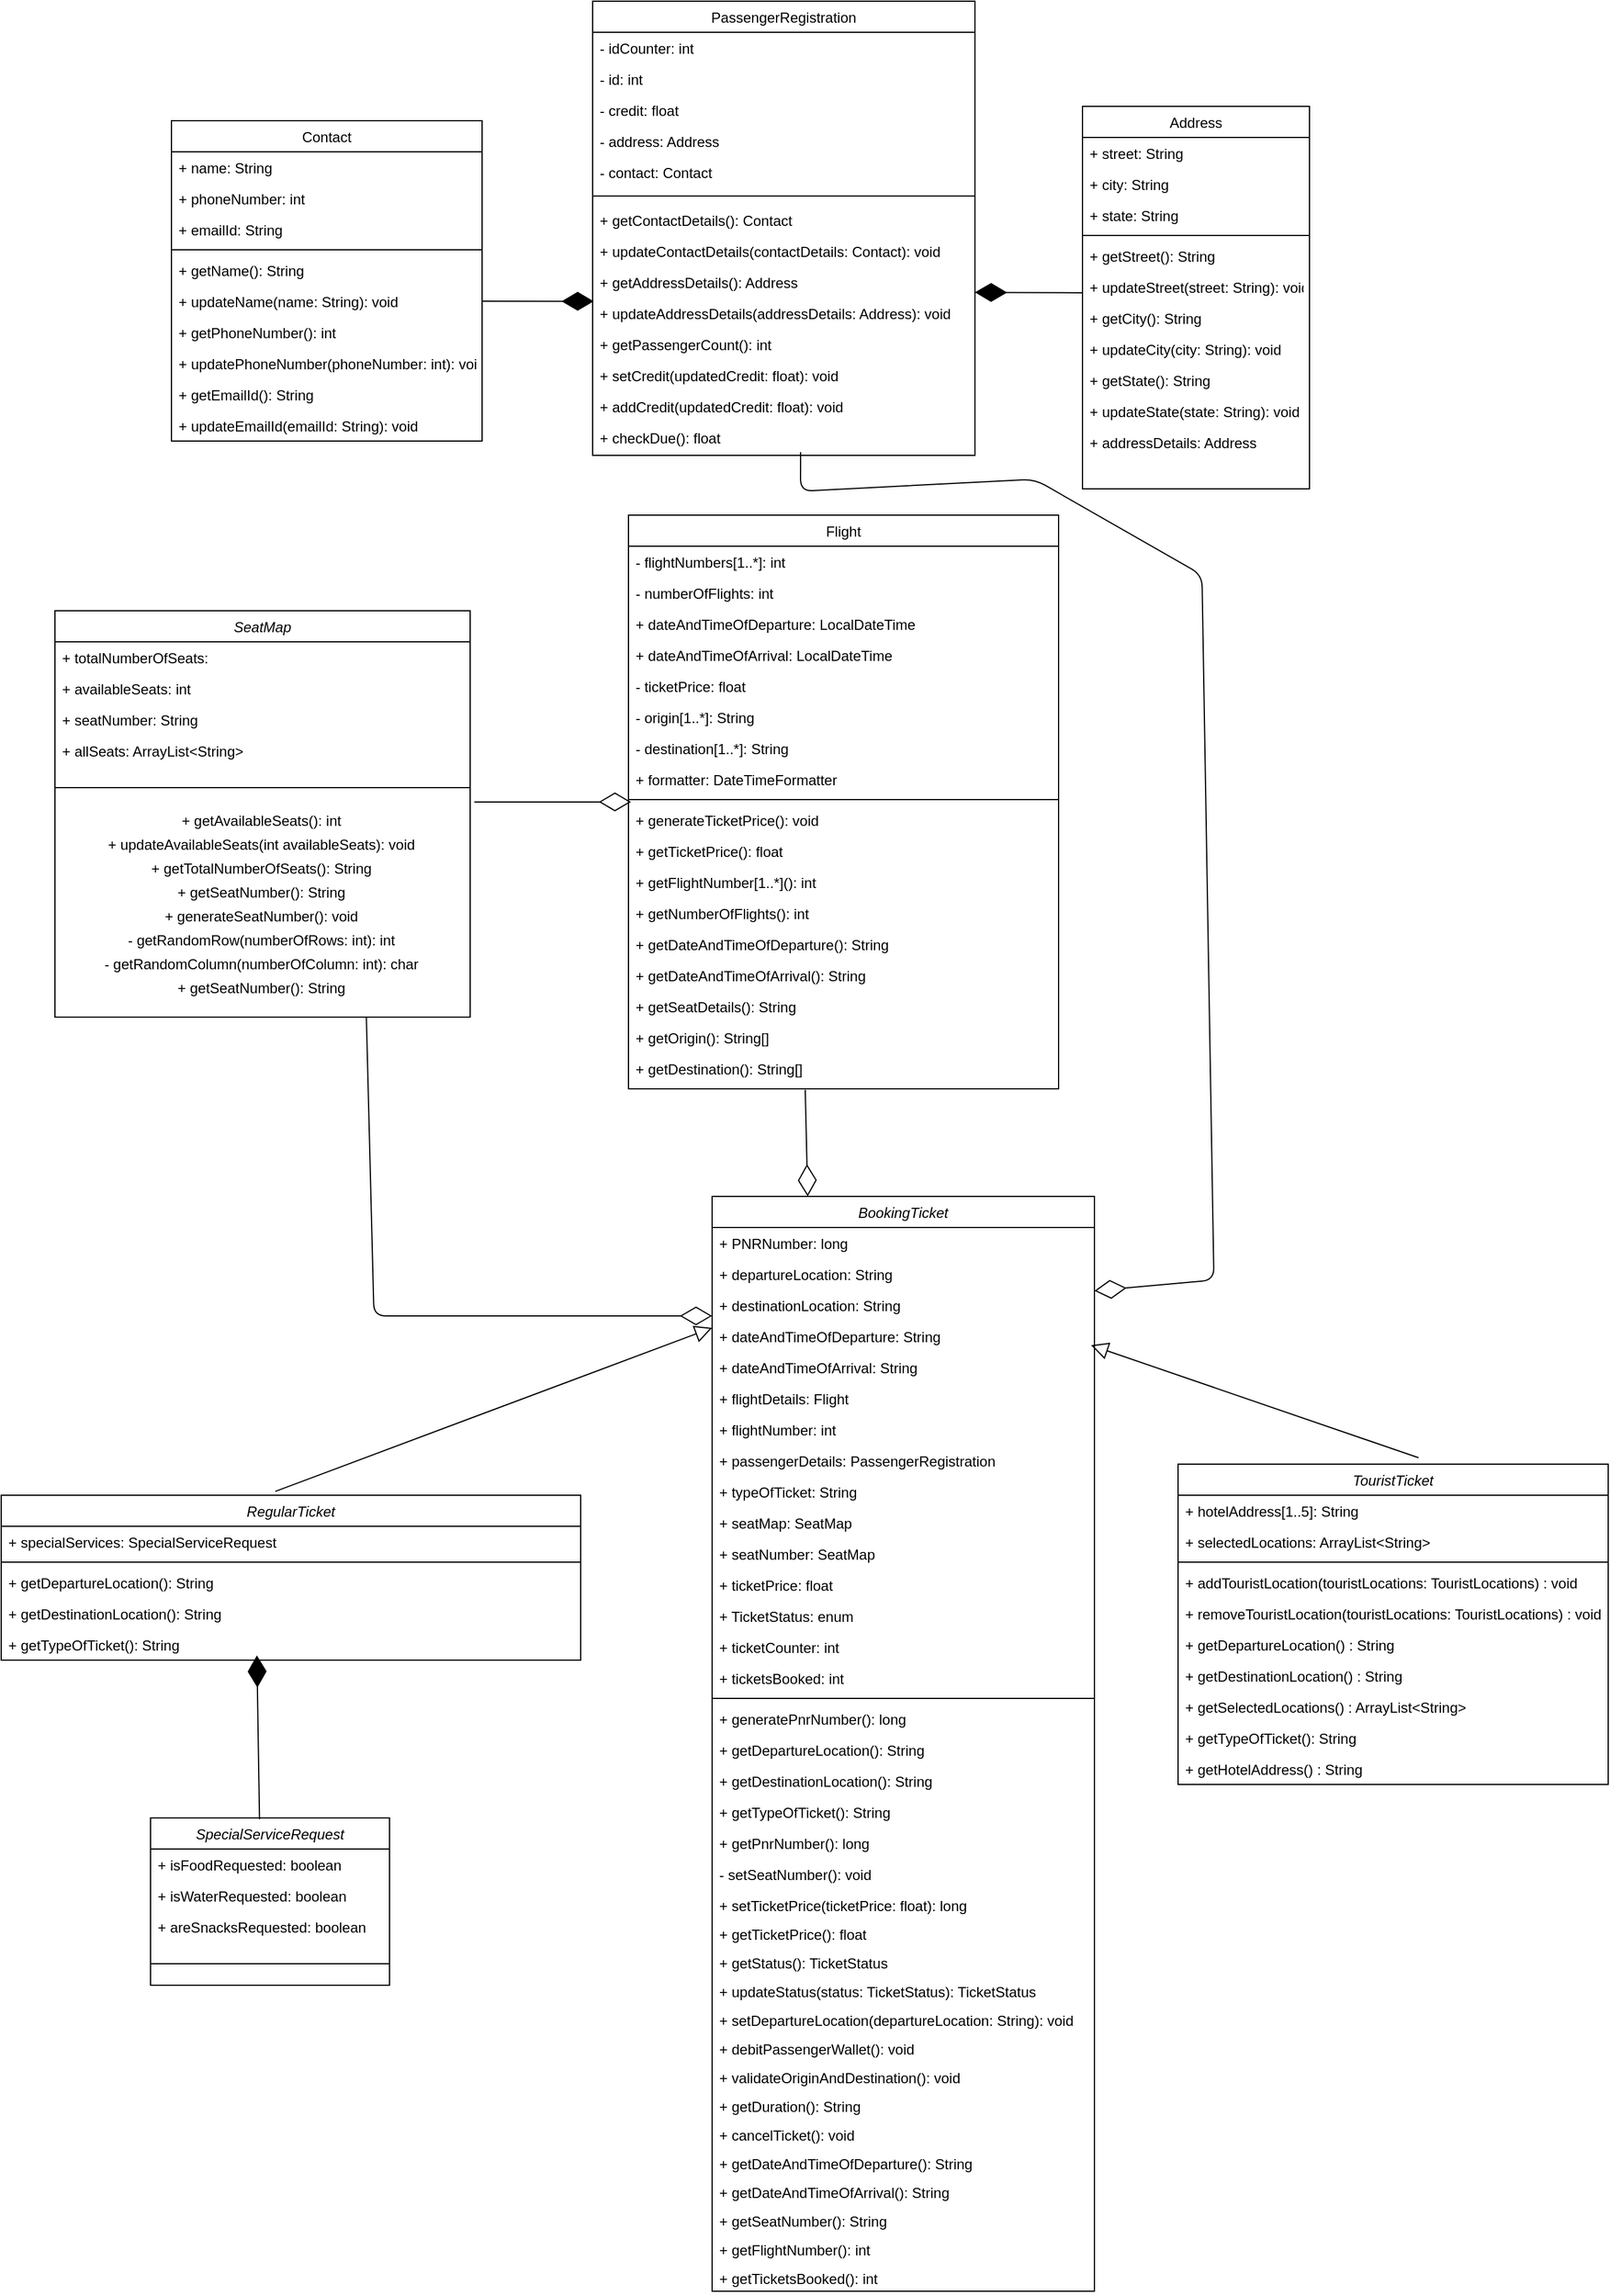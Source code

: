 <mxfile version="13.9.9" type="github">
  <diagram id="C5RBs43oDa-KdzZeNtuy" name="Page-1">
    <mxGraphModel dx="2331" dy="1795" grid="1" gridSize="10" guides="1" tooltips="1" connect="1" arrows="1" fold="1" page="1" pageScale="1" pageWidth="827" pageHeight="1169" math="0" shadow="0">
      <root>
        <mxCell id="WIyWlLk6GJQsqaUBKTNV-0" />
        <mxCell id="WIyWlLk6GJQsqaUBKTNV-1" parent="WIyWlLk6GJQsqaUBKTNV-0" />
        <mxCell id="zkfFHV4jXpPFQw0GAbJ--17" value="Address" style="swimlane;fontStyle=0;align=center;verticalAlign=top;childLayout=stackLayout;horizontal=1;startSize=26;horizontalStack=0;resizeParent=1;resizeLast=0;collapsible=1;marginBottom=0;rounded=0;shadow=0;strokeWidth=1;" parent="WIyWlLk6GJQsqaUBKTNV-1" vertex="1">
          <mxGeometry x="590" y="-702" width="190" height="320" as="geometry">
            <mxRectangle x="530" y="90" width="160" height="26" as="alternateBounds" />
          </mxGeometry>
        </mxCell>
        <mxCell id="zkfFHV4jXpPFQw0GAbJ--18" value="+ street: String" style="text;align=left;verticalAlign=top;spacingLeft=4;spacingRight=4;overflow=hidden;rotatable=0;points=[[0,0.5],[1,0.5]];portConstraint=eastwest;" parent="zkfFHV4jXpPFQw0GAbJ--17" vertex="1">
          <mxGeometry y="26" width="190" height="26" as="geometry" />
        </mxCell>
        <mxCell id="zkfFHV4jXpPFQw0GAbJ--19" value="+ city: String" style="text;align=left;verticalAlign=top;spacingLeft=4;spacingRight=4;overflow=hidden;rotatable=0;points=[[0,0.5],[1,0.5]];portConstraint=eastwest;rounded=0;shadow=0;html=0;" parent="zkfFHV4jXpPFQw0GAbJ--17" vertex="1">
          <mxGeometry y="52" width="190" height="26" as="geometry" />
        </mxCell>
        <mxCell id="zkfFHV4jXpPFQw0GAbJ--20" value="+ state: String" style="text;align=left;verticalAlign=top;spacingLeft=4;spacingRight=4;overflow=hidden;rotatable=0;points=[[0,0.5],[1,0.5]];portConstraint=eastwest;rounded=0;shadow=0;html=0;" parent="zkfFHV4jXpPFQw0GAbJ--17" vertex="1">
          <mxGeometry y="78" width="190" height="26" as="geometry" />
        </mxCell>
        <mxCell id="zkfFHV4jXpPFQw0GAbJ--23" value="" style="line;html=1;strokeWidth=1;align=left;verticalAlign=middle;spacingTop=-1;spacingLeft=3;spacingRight=3;rotatable=0;labelPosition=right;points=[];portConstraint=eastwest;" parent="zkfFHV4jXpPFQw0GAbJ--17" vertex="1">
          <mxGeometry y="104" width="190" height="8" as="geometry" />
        </mxCell>
        <mxCell id="zkfFHV4jXpPFQw0GAbJ--24" value="+ getStreet(): String" style="text;align=left;verticalAlign=top;spacingLeft=4;spacingRight=4;overflow=hidden;rotatable=0;points=[[0,0.5],[1,0.5]];portConstraint=eastwest;" parent="zkfFHV4jXpPFQw0GAbJ--17" vertex="1">
          <mxGeometry y="112" width="190" height="26" as="geometry" />
        </mxCell>
        <mxCell id="zkfFHV4jXpPFQw0GAbJ--25" value="+ updateStreet(street: String): void" style="text;align=left;verticalAlign=top;spacingLeft=4;spacingRight=4;overflow=hidden;rotatable=0;points=[[0,0.5],[1,0.5]];portConstraint=eastwest;" parent="zkfFHV4jXpPFQw0GAbJ--17" vertex="1">
          <mxGeometry y="138" width="190" height="26" as="geometry" />
        </mxCell>
        <mxCell id="dWBXRIWkvGhGHSp67jjo-13" value="+ getCity(): String" style="text;align=left;verticalAlign=top;spacingLeft=4;spacingRight=4;overflow=hidden;rotatable=0;points=[[0,0.5],[1,0.5]];portConstraint=eastwest;" vertex="1" parent="zkfFHV4jXpPFQw0GAbJ--17">
          <mxGeometry y="164" width="190" height="26" as="geometry" />
        </mxCell>
        <mxCell id="dWBXRIWkvGhGHSp67jjo-14" value="+ updateCity(city: String): void" style="text;align=left;verticalAlign=top;spacingLeft=4;spacingRight=4;overflow=hidden;rotatable=0;points=[[0,0.5],[1,0.5]];portConstraint=eastwest;" vertex="1" parent="zkfFHV4jXpPFQw0GAbJ--17">
          <mxGeometry y="190" width="190" height="26" as="geometry" />
        </mxCell>
        <mxCell id="dWBXRIWkvGhGHSp67jjo-15" value="+ getState(): String" style="text;align=left;verticalAlign=top;spacingLeft=4;spacingRight=4;overflow=hidden;rotatable=0;points=[[0,0.5],[1,0.5]];portConstraint=eastwest;" vertex="1" parent="zkfFHV4jXpPFQw0GAbJ--17">
          <mxGeometry y="216" width="190" height="26" as="geometry" />
        </mxCell>
        <mxCell id="dWBXRIWkvGhGHSp67jjo-16" value="+ updateState(state: String): void" style="text;align=left;verticalAlign=top;spacingLeft=4;spacingRight=4;overflow=hidden;rotatable=0;points=[[0,0.5],[1,0.5]];portConstraint=eastwest;" vertex="1" parent="zkfFHV4jXpPFQw0GAbJ--17">
          <mxGeometry y="242" width="190" height="26" as="geometry" />
        </mxCell>
        <mxCell id="dWBXRIWkvGhGHSp67jjo-199" value="+ addressDetails: Address" style="text;align=left;verticalAlign=top;spacingLeft=4;spacingRight=4;overflow=hidden;rotatable=0;points=[[0,0.5],[1,0.5]];portConstraint=eastwest;rounded=0;shadow=0;html=0;" vertex="1" parent="zkfFHV4jXpPFQw0GAbJ--17">
          <mxGeometry y="268" width="190" height="26" as="geometry" />
        </mxCell>
        <mxCell id="dWBXRIWkvGhGHSp67jjo-0" value="Contact" style="swimlane;fontStyle=0;align=center;verticalAlign=top;childLayout=stackLayout;horizontal=1;startSize=26;horizontalStack=0;resizeParent=1;resizeLast=0;collapsible=1;marginBottom=0;rounded=0;shadow=0;strokeWidth=1;" vertex="1" parent="WIyWlLk6GJQsqaUBKTNV-1">
          <mxGeometry x="-172.5" y="-690" width="260" height="268" as="geometry">
            <mxRectangle x="550" y="140" width="160" height="26" as="alternateBounds" />
          </mxGeometry>
        </mxCell>
        <mxCell id="dWBXRIWkvGhGHSp67jjo-1" value="+ name: String" style="text;align=left;verticalAlign=top;spacingLeft=4;spacingRight=4;overflow=hidden;rotatable=0;points=[[0,0.5],[1,0.5]];portConstraint=eastwest;" vertex="1" parent="dWBXRIWkvGhGHSp67jjo-0">
          <mxGeometry y="26" width="260" height="26" as="geometry" />
        </mxCell>
        <mxCell id="dWBXRIWkvGhGHSp67jjo-2" value="+ phoneNumber: int" style="text;align=left;verticalAlign=top;spacingLeft=4;spacingRight=4;overflow=hidden;rotatable=0;points=[[0,0.5],[1,0.5]];portConstraint=eastwest;rounded=0;shadow=0;html=0;" vertex="1" parent="dWBXRIWkvGhGHSp67jjo-0">
          <mxGeometry y="52" width="260" height="26" as="geometry" />
        </mxCell>
        <mxCell id="dWBXRIWkvGhGHSp67jjo-3" value="+ emailId: String" style="text;align=left;verticalAlign=top;spacingLeft=4;spacingRight=4;overflow=hidden;rotatable=0;points=[[0,0.5],[1,0.5]];portConstraint=eastwest;rounded=0;shadow=0;html=0;" vertex="1" parent="dWBXRIWkvGhGHSp67jjo-0">
          <mxGeometry y="78" width="260" height="26" as="geometry" />
        </mxCell>
        <mxCell id="dWBXRIWkvGhGHSp67jjo-6" value="" style="line;html=1;strokeWidth=1;align=left;verticalAlign=middle;spacingTop=-1;spacingLeft=3;spacingRight=3;rotatable=0;labelPosition=right;points=[];portConstraint=eastwest;" vertex="1" parent="dWBXRIWkvGhGHSp67jjo-0">
          <mxGeometry y="104" width="260" height="8" as="geometry" />
        </mxCell>
        <mxCell id="dWBXRIWkvGhGHSp67jjo-7" value="+ getName(): String" style="text;align=left;verticalAlign=top;spacingLeft=4;spacingRight=4;overflow=hidden;rotatable=0;points=[[0,0.5],[1,0.5]];portConstraint=eastwest;" vertex="1" parent="dWBXRIWkvGhGHSp67jjo-0">
          <mxGeometry y="112" width="260" height="26" as="geometry" />
        </mxCell>
        <mxCell id="dWBXRIWkvGhGHSp67jjo-8" value="+ updateName(name: String): void" style="text;align=left;verticalAlign=top;spacingLeft=4;spacingRight=4;overflow=hidden;rotatable=0;points=[[0,0.5],[1,0.5]];portConstraint=eastwest;" vertex="1" parent="dWBXRIWkvGhGHSp67jjo-0">
          <mxGeometry y="138" width="260" height="26" as="geometry" />
        </mxCell>
        <mxCell id="dWBXRIWkvGhGHSp67jjo-9" value="+ getPhoneNumber(): int" style="text;align=left;verticalAlign=top;spacingLeft=4;spacingRight=4;overflow=hidden;rotatable=0;points=[[0,0.5],[1,0.5]];portConstraint=eastwest;" vertex="1" parent="dWBXRIWkvGhGHSp67jjo-0">
          <mxGeometry y="164" width="260" height="26" as="geometry" />
        </mxCell>
        <mxCell id="dWBXRIWkvGhGHSp67jjo-10" value="+ updatePhoneNumber(phoneNumber: int): void" style="text;align=left;verticalAlign=top;spacingLeft=4;spacingRight=4;overflow=hidden;rotatable=0;points=[[0,0.5],[1,0.5]];portConstraint=eastwest;" vertex="1" parent="dWBXRIWkvGhGHSp67jjo-0">
          <mxGeometry y="190" width="260" height="26" as="geometry" />
        </mxCell>
        <mxCell id="dWBXRIWkvGhGHSp67jjo-11" value="+ getEmailId(): String" style="text;align=left;verticalAlign=top;spacingLeft=4;spacingRight=4;overflow=hidden;rotatable=0;points=[[0,0.5],[1,0.5]];portConstraint=eastwest;" vertex="1" parent="dWBXRIWkvGhGHSp67jjo-0">
          <mxGeometry y="216" width="260" height="26" as="geometry" />
        </mxCell>
        <mxCell id="dWBXRIWkvGhGHSp67jjo-12" value="+ updateEmailId(emailId: String): void" style="text;align=left;verticalAlign=top;spacingLeft=4;spacingRight=4;overflow=hidden;rotatable=0;points=[[0,0.5],[1,0.5]];portConstraint=eastwest;" vertex="1" parent="dWBXRIWkvGhGHSp67jjo-0">
          <mxGeometry y="242" width="260" height="26" as="geometry" />
        </mxCell>
        <mxCell id="dWBXRIWkvGhGHSp67jjo-28" value="RegularTicket" style="swimlane;fontStyle=2;align=center;verticalAlign=top;childLayout=stackLayout;horizontal=1;startSize=26;horizontalStack=0;resizeParent=1;resizeLast=0;collapsible=1;marginBottom=0;rounded=0;shadow=0;strokeWidth=1;" vertex="1" parent="WIyWlLk6GJQsqaUBKTNV-1">
          <mxGeometry x="-315" y="460" width="485" height="138" as="geometry">
            <mxRectangle x="230" y="140" width="160" height="26" as="alternateBounds" />
          </mxGeometry>
        </mxCell>
        <mxCell id="dWBXRIWkvGhGHSp67jjo-29" value="+ specialServices: SpecialServiceRequest" style="text;align=left;verticalAlign=top;spacingLeft=4;spacingRight=4;overflow=hidden;rotatable=0;points=[[0,0.5],[1,0.5]];portConstraint=eastwest;" vertex="1" parent="dWBXRIWkvGhGHSp67jjo-28">
          <mxGeometry y="26" width="485" height="26" as="geometry" />
        </mxCell>
        <mxCell id="dWBXRIWkvGhGHSp67jjo-33" value="" style="line;html=1;strokeWidth=1;align=left;verticalAlign=middle;spacingTop=-1;spacingLeft=3;spacingRight=3;rotatable=0;labelPosition=right;points=[];portConstraint=eastwest;" vertex="1" parent="dWBXRIWkvGhGHSp67jjo-28">
          <mxGeometry y="52" width="485" height="8" as="geometry" />
        </mxCell>
        <mxCell id="dWBXRIWkvGhGHSp67jjo-34" value="+ getDepartureLocation(): String " style="text;align=left;verticalAlign=top;spacingLeft=4;spacingRight=4;overflow=hidden;rotatable=0;points=[[0,0.5],[1,0.5]];portConstraint=eastwest;" vertex="1" parent="dWBXRIWkvGhGHSp67jjo-28">
          <mxGeometry y="60" width="485" height="26" as="geometry" />
        </mxCell>
        <mxCell id="dWBXRIWkvGhGHSp67jjo-162" value="+ getDestinationLocation(): String " style="text;align=left;verticalAlign=top;spacingLeft=4;spacingRight=4;overflow=hidden;rotatable=0;points=[[0,0.5],[1,0.5]];portConstraint=eastwest;" vertex="1" parent="dWBXRIWkvGhGHSp67jjo-28">
          <mxGeometry y="86" width="485" height="26" as="geometry" />
        </mxCell>
        <mxCell id="dWBXRIWkvGhGHSp67jjo-157" value="+ getTypeOfTicket(): String " style="text;align=left;verticalAlign=top;spacingLeft=4;spacingRight=4;overflow=hidden;rotatable=0;points=[[0,0.5],[1,0.5]];portConstraint=eastwest;" vertex="1" parent="dWBXRIWkvGhGHSp67jjo-28">
          <mxGeometry y="112" width="485" height="26" as="geometry" />
        </mxCell>
        <mxCell id="dWBXRIWkvGhGHSp67jjo-40" value="PassengerRegistration" style="swimlane;fontStyle=0;align=center;verticalAlign=top;childLayout=stackLayout;horizontal=1;startSize=26;horizontalStack=0;resizeParent=1;resizeLast=0;collapsible=1;marginBottom=0;rounded=0;shadow=0;strokeWidth=1;" vertex="1" parent="WIyWlLk6GJQsqaUBKTNV-1">
          <mxGeometry x="180" y="-790" width="320" height="380" as="geometry">
            <mxRectangle x="530" y="90" width="160" height="26" as="alternateBounds" />
          </mxGeometry>
        </mxCell>
        <mxCell id="dWBXRIWkvGhGHSp67jjo-41" value="- idCounter: int" style="text;align=left;verticalAlign=top;spacingLeft=4;spacingRight=4;overflow=hidden;rotatable=0;points=[[0,0.5],[1,0.5]];portConstraint=eastwest;" vertex="1" parent="dWBXRIWkvGhGHSp67jjo-40">
          <mxGeometry y="26" width="320" height="26" as="geometry" />
        </mxCell>
        <mxCell id="dWBXRIWkvGhGHSp67jjo-200" value="- id: int" style="text;align=left;verticalAlign=top;spacingLeft=4;spacingRight=4;overflow=hidden;rotatable=0;points=[[0,0.5],[1,0.5]];portConstraint=eastwest;rounded=0;shadow=0;html=0;" vertex="1" parent="dWBXRIWkvGhGHSp67jjo-40">
          <mxGeometry y="52" width="320" height="26" as="geometry" />
        </mxCell>
        <mxCell id="dWBXRIWkvGhGHSp67jjo-201" value="- credit: float" style="text;align=left;verticalAlign=top;spacingLeft=4;spacingRight=4;overflow=hidden;rotatable=0;points=[[0,0.5],[1,0.5]];portConstraint=eastwest;rounded=0;shadow=0;html=0;" vertex="1" parent="dWBXRIWkvGhGHSp67jjo-40">
          <mxGeometry y="78" width="320" height="26" as="geometry" />
        </mxCell>
        <mxCell id="dWBXRIWkvGhGHSp67jjo-205" value="- address: Address" style="text;align=left;verticalAlign=top;spacingLeft=4;spacingRight=4;overflow=hidden;rotatable=0;points=[[0,0.5],[1,0.5]];portConstraint=eastwest;rounded=0;shadow=0;html=0;" vertex="1" parent="dWBXRIWkvGhGHSp67jjo-40">
          <mxGeometry y="104" width="320" height="26" as="geometry" />
        </mxCell>
        <mxCell id="dWBXRIWkvGhGHSp67jjo-42" value="- contact: Contact" style="text;align=left;verticalAlign=top;spacingLeft=4;spacingRight=4;overflow=hidden;rotatable=0;points=[[0,0.5],[1,0.5]];portConstraint=eastwest;rounded=0;shadow=0;html=0;" vertex="1" parent="dWBXRIWkvGhGHSp67jjo-40">
          <mxGeometry y="130" width="320" height="26" as="geometry" />
        </mxCell>
        <mxCell id="dWBXRIWkvGhGHSp67jjo-44" value="" style="line;html=1;strokeWidth=1;align=left;verticalAlign=middle;spacingTop=-1;spacingLeft=3;spacingRight=3;rotatable=0;labelPosition=right;points=[];portConstraint=eastwest;" vertex="1" parent="dWBXRIWkvGhGHSp67jjo-40">
          <mxGeometry y="156" width="320" height="14" as="geometry" />
        </mxCell>
        <mxCell id="dWBXRIWkvGhGHSp67jjo-45" value="+ getContactDetails(): Contact" style="text;align=left;verticalAlign=top;spacingLeft=4;spacingRight=4;overflow=hidden;rotatable=0;points=[[0,0.5],[1,0.5]];portConstraint=eastwest;" vertex="1" parent="dWBXRIWkvGhGHSp67jjo-40">
          <mxGeometry y="170" width="320" height="26" as="geometry" />
        </mxCell>
        <mxCell id="dWBXRIWkvGhGHSp67jjo-46" value="+ updateContactDetails(contactDetails: Contact): void" style="text;align=left;verticalAlign=top;spacingLeft=4;spacingRight=4;overflow=hidden;rotatable=0;points=[[0,0.5],[1,0.5]];portConstraint=eastwest;" vertex="1" parent="dWBXRIWkvGhGHSp67jjo-40">
          <mxGeometry y="196" width="320" height="26" as="geometry" />
        </mxCell>
        <mxCell id="dWBXRIWkvGhGHSp67jjo-47" value="+ getAddressDetails(): Address" style="text;align=left;verticalAlign=top;spacingLeft=4;spacingRight=4;overflow=hidden;rotatable=0;points=[[0,0.5],[1,0.5]];portConstraint=eastwest;" vertex="1" parent="dWBXRIWkvGhGHSp67jjo-40">
          <mxGeometry y="222" width="320" height="26" as="geometry" />
        </mxCell>
        <mxCell id="dWBXRIWkvGhGHSp67jjo-208" value="+ updateAddressDetails(addressDetails: Address): void" style="text;align=left;verticalAlign=top;spacingLeft=4;spacingRight=4;overflow=hidden;rotatable=0;points=[[0,0.5],[1,0.5]];portConstraint=eastwest;" vertex="1" parent="dWBXRIWkvGhGHSp67jjo-40">
          <mxGeometry y="248" width="320" height="26" as="geometry" />
        </mxCell>
        <mxCell id="dWBXRIWkvGhGHSp67jjo-209" value="+ getPassengerCount(): int" style="text;align=left;verticalAlign=top;spacingLeft=4;spacingRight=4;overflow=hidden;rotatable=0;points=[[0,0.5],[1,0.5]];portConstraint=eastwest;" vertex="1" parent="dWBXRIWkvGhGHSp67jjo-40">
          <mxGeometry y="274" width="320" height="26" as="geometry" />
        </mxCell>
        <mxCell id="dWBXRIWkvGhGHSp67jjo-210" value="+ setCredit(updatedCredit: float): void" style="text;align=left;verticalAlign=top;spacingLeft=4;spacingRight=4;overflow=hidden;rotatable=0;points=[[0,0.5],[1,0.5]];portConstraint=eastwest;" vertex="1" parent="dWBXRIWkvGhGHSp67jjo-40">
          <mxGeometry y="300" width="320" height="26" as="geometry" />
        </mxCell>
        <mxCell id="dWBXRIWkvGhGHSp67jjo-211" value="+ addCredit(updatedCredit: float): void" style="text;align=left;verticalAlign=top;spacingLeft=4;spacingRight=4;overflow=hidden;rotatable=0;points=[[0,0.5],[1,0.5]];portConstraint=eastwest;" vertex="1" parent="dWBXRIWkvGhGHSp67jjo-40">
          <mxGeometry y="326" width="320" height="26" as="geometry" />
        </mxCell>
        <mxCell id="dWBXRIWkvGhGHSp67jjo-48" value="+ checkDue(): float" style="text;align=left;verticalAlign=top;spacingLeft=4;spacingRight=4;overflow=hidden;rotatable=0;points=[[0,0.5],[1,0.5]];portConstraint=eastwest;" vertex="1" parent="dWBXRIWkvGhGHSp67jjo-40">
          <mxGeometry y="352" width="320" height="26" as="geometry" />
        </mxCell>
        <mxCell id="dWBXRIWkvGhGHSp67jjo-58" value="TouristTicket" style="swimlane;fontStyle=2;align=center;verticalAlign=top;childLayout=stackLayout;horizontal=1;startSize=26;horizontalStack=0;resizeParent=1;resizeLast=0;collapsible=1;marginBottom=0;rounded=0;shadow=0;strokeWidth=1;" vertex="1" parent="WIyWlLk6GJQsqaUBKTNV-1">
          <mxGeometry x="670" y="434" width="360" height="268" as="geometry">
            <mxRectangle x="230" y="140" width="160" height="26" as="alternateBounds" />
          </mxGeometry>
        </mxCell>
        <mxCell id="dWBXRIWkvGhGHSp67jjo-59" value="+ hotelAddress[1..5]: String" style="text;align=left;verticalAlign=top;spacingLeft=4;spacingRight=4;overflow=hidden;rotatable=0;points=[[0,0.5],[1,0.5]];portConstraint=eastwest;" vertex="1" parent="dWBXRIWkvGhGHSp67jjo-58">
          <mxGeometry y="26" width="360" height="26" as="geometry" />
        </mxCell>
        <mxCell id="dWBXRIWkvGhGHSp67jjo-61" value="+ selectedLocations: ArrayList&lt;String&gt;" style="text;align=left;verticalAlign=top;spacingLeft=4;spacingRight=4;overflow=hidden;rotatable=0;points=[[0,0.5],[1,0.5]];portConstraint=eastwest;rounded=0;shadow=0;html=0;" vertex="1" parent="dWBXRIWkvGhGHSp67jjo-58">
          <mxGeometry y="52" width="360" height="26" as="geometry" />
        </mxCell>
        <mxCell id="dWBXRIWkvGhGHSp67jjo-62" value="" style="line;html=1;strokeWidth=1;align=left;verticalAlign=middle;spacingTop=-1;spacingLeft=3;spacingRight=3;rotatable=0;labelPosition=right;points=[];portConstraint=eastwest;" vertex="1" parent="dWBXRIWkvGhGHSp67jjo-58">
          <mxGeometry y="78" width="360" height="8" as="geometry" />
        </mxCell>
        <mxCell id="dWBXRIWkvGhGHSp67jjo-63" value="+ addTouristLocation(touristLocations: TouristLocations) : void" style="text;align=left;verticalAlign=top;spacingLeft=4;spacingRight=4;overflow=hidden;rotatable=0;points=[[0,0.5],[1,0.5]];portConstraint=eastwest;" vertex="1" parent="dWBXRIWkvGhGHSp67jjo-58">
          <mxGeometry y="86" width="360" height="26" as="geometry" />
        </mxCell>
        <mxCell id="dWBXRIWkvGhGHSp67jjo-78" value="+ removeTouristLocation(touristLocations: TouristLocations) : void" style="text;align=left;verticalAlign=top;spacingLeft=4;spacingRight=4;overflow=hidden;rotatable=0;points=[[0,0.5],[1,0.5]];portConstraint=eastwest;" vertex="1" parent="dWBXRIWkvGhGHSp67jjo-58">
          <mxGeometry y="112" width="360" height="26" as="geometry" />
        </mxCell>
        <mxCell id="dWBXRIWkvGhGHSp67jjo-158" value="+ getDepartureLocation() : String" style="text;align=left;verticalAlign=top;spacingLeft=4;spacingRight=4;overflow=hidden;rotatable=0;points=[[0,0.5],[1,0.5]];portConstraint=eastwest;" vertex="1" parent="dWBXRIWkvGhGHSp67jjo-58">
          <mxGeometry y="138" width="360" height="26" as="geometry" />
        </mxCell>
        <mxCell id="dWBXRIWkvGhGHSp67jjo-159" value="+ getDestinationLocation() : String" style="text;align=left;verticalAlign=top;spacingLeft=4;spacingRight=4;overflow=hidden;rotatable=0;points=[[0,0.5],[1,0.5]];portConstraint=eastwest;" vertex="1" parent="dWBXRIWkvGhGHSp67jjo-58">
          <mxGeometry y="164" width="360" height="26" as="geometry" />
        </mxCell>
        <mxCell id="dWBXRIWkvGhGHSp67jjo-160" value="+ getSelectedLocations() : ArrayList&lt;String&gt;" style="text;align=left;verticalAlign=top;spacingLeft=4;spacingRight=4;overflow=hidden;rotatable=0;points=[[0,0.5],[1,0.5]];portConstraint=eastwest;" vertex="1" parent="dWBXRIWkvGhGHSp67jjo-58">
          <mxGeometry y="190" width="360" height="26" as="geometry" />
        </mxCell>
        <mxCell id="dWBXRIWkvGhGHSp67jjo-163" value="+ getTypeOfTicket(): String " style="text;align=left;verticalAlign=top;spacingLeft=4;spacingRight=4;overflow=hidden;rotatable=0;points=[[0,0.5],[1,0.5]];portConstraint=eastwest;" vertex="1" parent="dWBXRIWkvGhGHSp67jjo-58">
          <mxGeometry y="216" width="360" height="26" as="geometry" />
        </mxCell>
        <mxCell id="dWBXRIWkvGhGHSp67jjo-161" value="+ getHotelAddress() : String" style="text;align=left;verticalAlign=top;spacingLeft=4;spacingRight=4;overflow=hidden;rotatable=0;points=[[0,0.5],[1,0.5]];portConstraint=eastwest;" vertex="1" parent="dWBXRIWkvGhGHSp67jjo-58">
          <mxGeometry y="242" width="360" height="26" as="geometry" />
        </mxCell>
        <mxCell id="dWBXRIWkvGhGHSp67jjo-64" value="SpecialServiceRequest" style="swimlane;fontStyle=2;align=center;verticalAlign=top;childLayout=stackLayout;horizontal=1;startSize=26;horizontalStack=0;resizeParent=1;resizeLast=0;collapsible=1;marginBottom=0;rounded=0;shadow=0;strokeWidth=1;" vertex="1" parent="WIyWlLk6GJQsqaUBKTNV-1">
          <mxGeometry x="-190" y="730" width="200" height="140" as="geometry">
            <mxRectangle x="230" y="140" width="160" height="26" as="alternateBounds" />
          </mxGeometry>
        </mxCell>
        <mxCell id="dWBXRIWkvGhGHSp67jjo-65" value="+ isFoodRequested: boolean" style="text;align=left;verticalAlign=top;spacingLeft=4;spacingRight=4;overflow=hidden;rotatable=0;points=[[0,0.5],[1,0.5]];portConstraint=eastwest;" vertex="1" parent="dWBXRIWkvGhGHSp67jjo-64">
          <mxGeometry y="26" width="200" height="26" as="geometry" />
        </mxCell>
        <mxCell id="dWBXRIWkvGhGHSp67jjo-66" value="+ isWaterRequested: boolean" style="text;align=left;verticalAlign=top;spacingLeft=4;spacingRight=4;overflow=hidden;rotatable=0;points=[[0,0.5],[1,0.5]];portConstraint=eastwest;rounded=0;shadow=0;html=0;" vertex="1" parent="dWBXRIWkvGhGHSp67jjo-64">
          <mxGeometry y="52" width="200" height="26" as="geometry" />
        </mxCell>
        <mxCell id="dWBXRIWkvGhGHSp67jjo-67" value="+ areSnacksRequested: boolean" style="text;align=left;verticalAlign=top;spacingLeft=4;spacingRight=4;overflow=hidden;rotatable=0;points=[[0,0.5],[1,0.5]];portConstraint=eastwest;rounded=0;shadow=0;html=0;" vertex="1" parent="dWBXRIWkvGhGHSp67jjo-64">
          <mxGeometry y="78" width="200" height="26" as="geometry" />
        </mxCell>
        <mxCell id="dWBXRIWkvGhGHSp67jjo-68" value="" style="line;html=1;strokeWidth=1;align=left;verticalAlign=middle;spacingTop=-1;spacingLeft=3;spacingRight=3;rotatable=0;labelPosition=right;points=[];portConstraint=eastwest;" vertex="1" parent="dWBXRIWkvGhGHSp67jjo-64">
          <mxGeometry y="104" width="200" height="36" as="geometry" />
        </mxCell>
        <mxCell id="dWBXRIWkvGhGHSp67jjo-85" value="BookingTicket" style="swimlane;fontStyle=2;align=center;verticalAlign=top;childLayout=stackLayout;horizontal=1;startSize=26;horizontalStack=0;resizeParent=1;resizeLast=0;collapsible=1;marginBottom=0;rounded=0;shadow=0;strokeWidth=1;" vertex="1" parent="WIyWlLk6GJQsqaUBKTNV-1">
          <mxGeometry x="280" y="210" width="320" height="916" as="geometry">
            <mxRectangle x="230" y="140" width="160" height="26" as="alternateBounds" />
          </mxGeometry>
        </mxCell>
        <mxCell id="dWBXRIWkvGhGHSp67jjo-86" value="+ PNRNumber: long" style="text;align=left;verticalAlign=top;spacingLeft=4;spacingRight=4;overflow=hidden;rotatable=0;points=[[0,0.5],[1,0.5]];portConstraint=eastwest;" vertex="1" parent="dWBXRIWkvGhGHSp67jjo-85">
          <mxGeometry y="26" width="320" height="26" as="geometry" />
        </mxCell>
        <mxCell id="dWBXRIWkvGhGHSp67jjo-87" value="+ departureLocation: String" style="text;align=left;verticalAlign=top;spacingLeft=4;spacingRight=4;overflow=hidden;rotatable=0;points=[[0,0.5],[1,0.5]];portConstraint=eastwest;rounded=0;shadow=0;html=0;" vertex="1" parent="dWBXRIWkvGhGHSp67jjo-85">
          <mxGeometry y="52" width="320" height="26" as="geometry" />
        </mxCell>
        <mxCell id="dWBXRIWkvGhGHSp67jjo-105" value="+ destinationLocation: String" style="text;align=left;verticalAlign=top;spacingLeft=4;spacingRight=4;overflow=hidden;rotatable=0;points=[[0,0.5],[1,0.5]];portConstraint=eastwest;rounded=0;shadow=0;html=0;" vertex="1" parent="dWBXRIWkvGhGHSp67jjo-85">
          <mxGeometry y="78" width="320" height="26" as="geometry" />
        </mxCell>
        <mxCell id="dWBXRIWkvGhGHSp67jjo-168" value="+ dateAndTimeOfDeparture: String" style="text;align=left;verticalAlign=top;spacingLeft=4;spacingRight=4;overflow=hidden;rotatable=0;points=[[0,0.5],[1,0.5]];portConstraint=eastwest;rounded=0;shadow=0;html=0;" vertex="1" parent="dWBXRIWkvGhGHSp67jjo-85">
          <mxGeometry y="104" width="320" height="26" as="geometry" />
        </mxCell>
        <mxCell id="dWBXRIWkvGhGHSp67jjo-167" value="+ dateAndTimeOfArrival: String" style="text;align=left;verticalAlign=top;spacingLeft=4;spacingRight=4;overflow=hidden;rotatable=0;points=[[0,0.5],[1,0.5]];portConstraint=eastwest;rounded=0;shadow=0;html=0;" vertex="1" parent="dWBXRIWkvGhGHSp67jjo-85">
          <mxGeometry y="130" width="320" height="26" as="geometry" />
        </mxCell>
        <mxCell id="dWBXRIWkvGhGHSp67jjo-115" value="+ flightDetails: Flight" style="text;align=left;verticalAlign=top;spacingLeft=4;spacingRight=4;overflow=hidden;rotatable=0;points=[[0,0.5],[1,0.5]];portConstraint=eastwest;rounded=0;shadow=0;html=0;" vertex="1" parent="dWBXRIWkvGhGHSp67jjo-85">
          <mxGeometry y="156" width="320" height="26" as="geometry" />
        </mxCell>
        <mxCell id="dWBXRIWkvGhGHSp67jjo-165" value="+ flightNumber: int" style="text;align=left;verticalAlign=top;spacingLeft=4;spacingRight=4;overflow=hidden;rotatable=0;points=[[0,0.5],[1,0.5]];portConstraint=eastwest;rounded=0;shadow=0;html=0;" vertex="1" parent="dWBXRIWkvGhGHSp67jjo-85">
          <mxGeometry y="182" width="320" height="26" as="geometry" />
        </mxCell>
        <mxCell id="dWBXRIWkvGhGHSp67jjo-114" value="+ passengerDetails: PassengerRegistration" style="text;align=left;verticalAlign=top;spacingLeft=4;spacingRight=4;overflow=hidden;rotatable=0;points=[[0,0.5],[1,0.5]];portConstraint=eastwest;rounded=0;shadow=0;html=0;" vertex="1" parent="dWBXRIWkvGhGHSp67jjo-85">
          <mxGeometry y="208" width="320" height="26" as="geometry" />
        </mxCell>
        <mxCell id="dWBXRIWkvGhGHSp67jjo-120" value="+ typeOfTicket: String" style="text;align=left;verticalAlign=top;spacingLeft=4;spacingRight=4;overflow=hidden;rotatable=0;points=[[0,0.5],[1,0.5]];portConstraint=eastwest;rounded=0;shadow=0;html=0;" vertex="1" parent="dWBXRIWkvGhGHSp67jjo-85">
          <mxGeometry y="234" width="320" height="26" as="geometry" />
        </mxCell>
        <mxCell id="dWBXRIWkvGhGHSp67jjo-164" value="+ seatMap: SeatMap" style="text;align=left;verticalAlign=top;spacingLeft=4;spacingRight=4;overflow=hidden;rotatable=0;points=[[0,0.5],[1,0.5]];portConstraint=eastwest;rounded=0;shadow=0;html=0;" vertex="1" parent="dWBXRIWkvGhGHSp67jjo-85">
          <mxGeometry y="260" width="320" height="26" as="geometry" />
        </mxCell>
        <mxCell id="dWBXRIWkvGhGHSp67jjo-117" value="+ seatNumber: SeatMap" style="text;align=left;verticalAlign=top;spacingLeft=4;spacingRight=4;overflow=hidden;rotatable=0;points=[[0,0.5],[1,0.5]];portConstraint=eastwest;rounded=0;shadow=0;html=0;" vertex="1" parent="dWBXRIWkvGhGHSp67jjo-85">
          <mxGeometry y="286" width="320" height="26" as="geometry" />
        </mxCell>
        <mxCell id="dWBXRIWkvGhGHSp67jjo-119" value="+ ticketPrice: float" style="text;align=left;verticalAlign=top;spacingLeft=4;spacingRight=4;overflow=hidden;rotatable=0;points=[[0,0.5],[1,0.5]];portConstraint=eastwest;rounded=0;shadow=0;html=0;" vertex="1" parent="dWBXRIWkvGhGHSp67jjo-85">
          <mxGeometry y="312" width="320" height="26" as="geometry" />
        </mxCell>
        <mxCell id="dWBXRIWkvGhGHSp67jjo-218" value="+ TicketStatus: enum" style="text;align=left;verticalAlign=top;spacingLeft=4;spacingRight=4;overflow=hidden;rotatable=0;points=[[0,0.5],[1,0.5]];portConstraint=eastwest;rounded=0;shadow=0;html=0;" vertex="1" parent="dWBXRIWkvGhGHSp67jjo-85">
          <mxGeometry y="338" width="320" height="26" as="geometry" />
        </mxCell>
        <mxCell id="dWBXRIWkvGhGHSp67jjo-219" value="+ ticketCounter: int" style="text;align=left;verticalAlign=top;spacingLeft=4;spacingRight=4;overflow=hidden;rotatable=0;points=[[0,0.5],[1,0.5]];portConstraint=eastwest;rounded=0;shadow=0;html=0;" vertex="1" parent="dWBXRIWkvGhGHSp67jjo-85">
          <mxGeometry y="364" width="320" height="26" as="geometry" />
        </mxCell>
        <mxCell id="dWBXRIWkvGhGHSp67jjo-118" value="+ ticketsBooked: int" style="text;align=left;verticalAlign=top;spacingLeft=4;spacingRight=4;overflow=hidden;rotatable=0;points=[[0,0.5],[1,0.5]];portConstraint=eastwest;rounded=0;shadow=0;html=0;" vertex="1" parent="dWBXRIWkvGhGHSp67jjo-85">
          <mxGeometry y="390" width="320" height="26" as="geometry" />
        </mxCell>
        <mxCell id="dWBXRIWkvGhGHSp67jjo-89" value="" style="line;html=1;strokeWidth=1;align=left;verticalAlign=middle;spacingTop=-1;spacingLeft=3;spacingRight=3;rotatable=0;labelPosition=right;points=[];portConstraint=eastwest;" vertex="1" parent="dWBXRIWkvGhGHSp67jjo-85">
          <mxGeometry y="416" width="320" height="8" as="geometry" />
        </mxCell>
        <mxCell id="dWBXRIWkvGhGHSp67jjo-121" value="+ generatePnrNumber(): long " style="text;align=left;verticalAlign=top;spacingLeft=4;spacingRight=4;overflow=hidden;rotatable=0;points=[[0,0.5],[1,0.5]];portConstraint=eastwest;" vertex="1" parent="dWBXRIWkvGhGHSp67jjo-85">
          <mxGeometry y="424" width="320" height="26" as="geometry" />
        </mxCell>
        <mxCell id="dWBXRIWkvGhGHSp67jjo-122" value="+ getDepartureLocation(): String " style="text;align=left;verticalAlign=top;spacingLeft=4;spacingRight=4;overflow=hidden;rotatable=0;points=[[0,0.5],[1,0.5]];portConstraint=eastwest;" vertex="1" parent="dWBXRIWkvGhGHSp67jjo-85">
          <mxGeometry y="450" width="320" height="26" as="geometry" />
        </mxCell>
        <mxCell id="dWBXRIWkvGhGHSp67jjo-169" value="+ getDestinationLocation(): String " style="text;align=left;verticalAlign=top;spacingLeft=4;spacingRight=4;overflow=hidden;rotatable=0;points=[[0,0.5],[1,0.5]];portConstraint=eastwest;" vertex="1" parent="dWBXRIWkvGhGHSp67jjo-85">
          <mxGeometry y="476" width="320" height="26" as="geometry" />
        </mxCell>
        <mxCell id="dWBXRIWkvGhGHSp67jjo-170" value="+ getTypeOfTicket(): String " style="text;align=left;verticalAlign=top;spacingLeft=4;spacingRight=4;overflow=hidden;rotatable=0;points=[[0,0.5],[1,0.5]];portConstraint=eastwest;" vertex="1" parent="dWBXRIWkvGhGHSp67jjo-85">
          <mxGeometry y="502" width="320" height="26" as="geometry" />
        </mxCell>
        <mxCell id="dWBXRIWkvGhGHSp67jjo-171" value="+ getPnrNumber(): long " style="text;align=left;verticalAlign=top;spacingLeft=4;spacingRight=4;overflow=hidden;rotatable=0;points=[[0,0.5],[1,0.5]];portConstraint=eastwest;" vertex="1" parent="dWBXRIWkvGhGHSp67jjo-85">
          <mxGeometry y="528" width="320" height="26" as="geometry" />
        </mxCell>
        <mxCell id="dWBXRIWkvGhGHSp67jjo-172" value="- setSeatNumber(): void " style="text;align=left;verticalAlign=top;spacingLeft=4;spacingRight=4;overflow=hidden;rotatable=0;points=[[0,0.5],[1,0.5]];portConstraint=eastwest;" vertex="1" parent="dWBXRIWkvGhGHSp67jjo-85">
          <mxGeometry y="554" width="320" height="26" as="geometry" />
        </mxCell>
        <mxCell id="dWBXRIWkvGhGHSp67jjo-173" value="+ setTicketPrice(ticketPrice: float): long " style="text;align=left;verticalAlign=top;spacingLeft=4;spacingRight=4;overflow=hidden;rotatable=0;points=[[0,0.5],[1,0.5]];portConstraint=eastwest;" vertex="1" parent="dWBXRIWkvGhGHSp67jjo-85">
          <mxGeometry y="580" width="320" height="24" as="geometry" />
        </mxCell>
        <mxCell id="dWBXRIWkvGhGHSp67jjo-174" value="+ getTicketPrice(): float " style="text;align=left;verticalAlign=top;spacingLeft=4;spacingRight=4;overflow=hidden;rotatable=0;points=[[0,0.5],[1,0.5]];portConstraint=eastwest;" vertex="1" parent="dWBXRIWkvGhGHSp67jjo-85">
          <mxGeometry y="604" width="320" height="24" as="geometry" />
        </mxCell>
        <mxCell id="dWBXRIWkvGhGHSp67jjo-175" value="+ getStatus(): TicketStatus " style="text;align=left;verticalAlign=top;spacingLeft=4;spacingRight=4;overflow=hidden;rotatable=0;points=[[0,0.5],[1,0.5]];portConstraint=eastwest;" vertex="1" parent="dWBXRIWkvGhGHSp67jjo-85">
          <mxGeometry y="628" width="320" height="24" as="geometry" />
        </mxCell>
        <mxCell id="dWBXRIWkvGhGHSp67jjo-176" value="+ updateStatus(status: TicketStatus): TicketStatus " style="text;align=left;verticalAlign=top;spacingLeft=4;spacingRight=4;overflow=hidden;rotatable=0;points=[[0,0.5],[1,0.5]];portConstraint=eastwest;" vertex="1" parent="dWBXRIWkvGhGHSp67jjo-85">
          <mxGeometry y="652" width="320" height="24" as="geometry" />
        </mxCell>
        <mxCell id="dWBXRIWkvGhGHSp67jjo-177" value="+ setDepartureLocation(departureLocation: String): void " style="text;align=left;verticalAlign=top;spacingLeft=4;spacingRight=4;overflow=hidden;rotatable=0;points=[[0,0.5],[1,0.5]];portConstraint=eastwest;" vertex="1" parent="dWBXRIWkvGhGHSp67jjo-85">
          <mxGeometry y="676" width="320" height="24" as="geometry" />
        </mxCell>
        <mxCell id="dWBXRIWkvGhGHSp67jjo-90" value="+ debitPassengerWallet(): void " style="text;align=left;verticalAlign=top;spacingLeft=4;spacingRight=4;overflow=hidden;rotatable=0;points=[[0,0.5],[1,0.5]];portConstraint=eastwest;" vertex="1" parent="dWBXRIWkvGhGHSp67jjo-85">
          <mxGeometry y="700" width="320" height="24" as="geometry" />
        </mxCell>
        <mxCell id="dWBXRIWkvGhGHSp67jjo-178" value="+ validateOriginAndDestination(): void " style="text;align=left;verticalAlign=top;spacingLeft=4;spacingRight=4;overflow=hidden;rotatable=0;points=[[0,0.5],[1,0.5]];portConstraint=eastwest;" vertex="1" parent="dWBXRIWkvGhGHSp67jjo-85">
          <mxGeometry y="724" width="320" height="24" as="geometry" />
        </mxCell>
        <mxCell id="dWBXRIWkvGhGHSp67jjo-179" value="+ getDuration(): String " style="text;align=left;verticalAlign=top;spacingLeft=4;spacingRight=4;overflow=hidden;rotatable=0;points=[[0,0.5],[1,0.5]];portConstraint=eastwest;" vertex="1" parent="dWBXRIWkvGhGHSp67jjo-85">
          <mxGeometry y="748" width="320" height="24" as="geometry" />
        </mxCell>
        <mxCell id="dWBXRIWkvGhGHSp67jjo-181" value="+ cancelTicket(): void " style="text;align=left;verticalAlign=top;spacingLeft=4;spacingRight=4;overflow=hidden;rotatable=0;points=[[0,0.5],[1,0.5]];portConstraint=eastwest;" vertex="1" parent="dWBXRIWkvGhGHSp67jjo-85">
          <mxGeometry y="772" width="320" height="24" as="geometry" />
        </mxCell>
        <mxCell id="dWBXRIWkvGhGHSp67jjo-180" value="+ getDateAndTimeOfDeparture(): String " style="text;align=left;verticalAlign=top;spacingLeft=4;spacingRight=4;overflow=hidden;rotatable=0;points=[[0,0.5],[1,0.5]];portConstraint=eastwest;" vertex="1" parent="dWBXRIWkvGhGHSp67jjo-85">
          <mxGeometry y="796" width="320" height="24" as="geometry" />
        </mxCell>
        <mxCell id="dWBXRIWkvGhGHSp67jjo-182" value="+ getDateAndTimeOfArrival(): String " style="text;align=left;verticalAlign=top;spacingLeft=4;spacingRight=4;overflow=hidden;rotatable=0;points=[[0,0.5],[1,0.5]];portConstraint=eastwest;" vertex="1" parent="dWBXRIWkvGhGHSp67jjo-85">
          <mxGeometry y="820" width="320" height="24" as="geometry" />
        </mxCell>
        <mxCell id="dWBXRIWkvGhGHSp67jjo-183" value="+ getSeatNumber(): String " style="text;align=left;verticalAlign=top;spacingLeft=4;spacingRight=4;overflow=hidden;rotatable=0;points=[[0,0.5],[1,0.5]];portConstraint=eastwest;" vertex="1" parent="dWBXRIWkvGhGHSp67jjo-85">
          <mxGeometry y="844" width="320" height="24" as="geometry" />
        </mxCell>
        <mxCell id="dWBXRIWkvGhGHSp67jjo-184" value="+ getFlightNumber(): int " style="text;align=left;verticalAlign=top;spacingLeft=4;spacingRight=4;overflow=hidden;rotatable=0;points=[[0,0.5],[1,0.5]];portConstraint=eastwest;" vertex="1" parent="dWBXRIWkvGhGHSp67jjo-85">
          <mxGeometry y="868" width="320" height="24" as="geometry" />
        </mxCell>
        <mxCell id="dWBXRIWkvGhGHSp67jjo-220" value="+ getTicketsBooked(): int " style="text;align=left;verticalAlign=top;spacingLeft=4;spacingRight=4;overflow=hidden;rotatable=0;points=[[0,0.5],[1,0.5]];portConstraint=eastwest;" vertex="1" parent="dWBXRIWkvGhGHSp67jjo-85">
          <mxGeometry y="892" width="320" height="24" as="geometry" />
        </mxCell>
        <mxCell id="dWBXRIWkvGhGHSp67jjo-93" value="" style="endArrow=diamondThin;endFill=1;endSize=24;html=1;exitX=0.456;exitY=0.008;exitDx=0;exitDy=0;exitPerimeter=0;" edge="1" parent="WIyWlLk6GJQsqaUBKTNV-1" source="dWBXRIWkvGhGHSp67jjo-64">
          <mxGeometry width="160" relative="1" as="geometry">
            <mxPoint x="-98" y="616" as="sourcePoint" />
            <mxPoint x="-101" y="594" as="targetPoint" />
            <Array as="points" />
          </mxGeometry>
        </mxCell>
        <mxCell id="dWBXRIWkvGhGHSp67jjo-94" value="" style="edgeStyle=none;html=1;endSize=12;endArrow=block;endFill=0;exitX=0.473;exitY=-0.023;exitDx=0;exitDy=0;exitPerimeter=0;" edge="1" parent="WIyWlLk6GJQsqaUBKTNV-1" source="dWBXRIWkvGhGHSp67jjo-28">
          <mxGeometry width="160" relative="1" as="geometry">
            <mxPoint x="40" y="420" as="sourcePoint" />
            <mxPoint x="280" y="320" as="targetPoint" />
          </mxGeometry>
        </mxCell>
        <mxCell id="dWBXRIWkvGhGHSp67jjo-101" value="" style="edgeStyle=none;html=1;endSize=12;endArrow=block;endFill=0;exitX=0.559;exitY=-0.02;exitDx=0;exitDy=0;exitPerimeter=0;entryX=0.991;entryY=-0.21;entryDx=0;entryDy=0;entryPerimeter=0;" edge="1" parent="WIyWlLk6GJQsqaUBKTNV-1" source="dWBXRIWkvGhGHSp67jjo-58" target="dWBXRIWkvGhGHSp67jjo-167">
          <mxGeometry width="160" relative="1" as="geometry">
            <mxPoint x="380.005" y="388.424" as="sourcePoint" />
            <mxPoint x="610" y="340" as="targetPoint" />
          </mxGeometry>
        </mxCell>
        <mxCell id="dWBXRIWkvGhGHSp67jjo-124" value="Flight" style="swimlane;fontStyle=0;align=center;verticalAlign=top;childLayout=stackLayout;horizontal=1;startSize=26;horizontalStack=0;resizeParent=1;resizeLast=0;collapsible=1;marginBottom=0;rounded=0;shadow=0;strokeWidth=1;" vertex="1" parent="WIyWlLk6GJQsqaUBKTNV-1">
          <mxGeometry x="210" y="-360" width="360" height="480" as="geometry">
            <mxRectangle x="530" y="90" width="160" height="26" as="alternateBounds" />
          </mxGeometry>
        </mxCell>
        <mxCell id="dWBXRIWkvGhGHSp67jjo-125" value="- flightNumbers[1..*]: int" style="text;align=left;verticalAlign=top;spacingLeft=4;spacingRight=4;overflow=hidden;rotatable=0;points=[[0,0.5],[1,0.5]];portConstraint=eastwest;" vertex="1" parent="dWBXRIWkvGhGHSp67jjo-124">
          <mxGeometry y="26" width="360" height="26" as="geometry" />
        </mxCell>
        <mxCell id="dWBXRIWkvGhGHSp67jjo-126" value="- numberOfFlights: int" style="text;align=left;verticalAlign=top;spacingLeft=4;spacingRight=4;overflow=hidden;rotatable=0;points=[[0,0.5],[1,0.5]];portConstraint=eastwest;rounded=0;shadow=0;html=0;" vertex="1" parent="dWBXRIWkvGhGHSp67jjo-124">
          <mxGeometry y="52" width="360" height="26" as="geometry" />
        </mxCell>
        <mxCell id="dWBXRIWkvGhGHSp67jjo-190" value="+ dateAndTimeOfDeparture: LocalDateTime" style="text;align=left;verticalAlign=top;spacingLeft=4;spacingRight=4;overflow=hidden;rotatable=0;points=[[0,0.5],[1,0.5]];portConstraint=eastwest;rounded=0;shadow=0;html=0;" vertex="1" parent="dWBXRIWkvGhGHSp67jjo-124">
          <mxGeometry y="78" width="360" height="26" as="geometry" />
        </mxCell>
        <mxCell id="dWBXRIWkvGhGHSp67jjo-132" value="+ dateAndTimeOfArrival: LocalDateTime" style="text;align=left;verticalAlign=top;spacingLeft=4;spacingRight=4;overflow=hidden;rotatable=0;points=[[0,0.5],[1,0.5]];portConstraint=eastwest;rounded=0;shadow=0;html=0;" vertex="1" parent="dWBXRIWkvGhGHSp67jjo-124">
          <mxGeometry y="104" width="360" height="26" as="geometry" />
        </mxCell>
        <mxCell id="dWBXRIWkvGhGHSp67jjo-191" value="- ticketPrice: float" style="text;align=left;verticalAlign=top;spacingLeft=4;spacingRight=4;overflow=hidden;rotatable=0;points=[[0,0.5],[1,0.5]];portConstraint=eastwest;rounded=0;shadow=0;html=0;" vertex="1" parent="dWBXRIWkvGhGHSp67jjo-124">
          <mxGeometry y="130" width="360" height="26" as="geometry" />
        </mxCell>
        <mxCell id="dWBXRIWkvGhGHSp67jjo-134" value="- origin[1..*]: String" style="text;align=left;verticalAlign=top;spacingLeft=4;spacingRight=4;overflow=hidden;rotatable=0;points=[[0,0.5],[1,0.5]];portConstraint=eastwest;rounded=0;shadow=0;html=0;" vertex="1" parent="dWBXRIWkvGhGHSp67jjo-124">
          <mxGeometry y="156" width="360" height="26" as="geometry" />
        </mxCell>
        <mxCell id="dWBXRIWkvGhGHSp67jjo-192" value="- destination[1..*]: String" style="text;align=left;verticalAlign=top;spacingLeft=4;spacingRight=4;overflow=hidden;rotatable=0;points=[[0,0.5],[1,0.5]];portConstraint=eastwest;rounded=0;shadow=0;html=0;" vertex="1" parent="dWBXRIWkvGhGHSp67jjo-124">
          <mxGeometry y="182" width="360" height="26" as="geometry" />
        </mxCell>
        <mxCell id="dWBXRIWkvGhGHSp67jjo-135" value="+ formatter: DateTimeFormatter" style="text;align=left;verticalAlign=top;spacingLeft=4;spacingRight=4;overflow=hidden;rotatable=0;points=[[0,0.5],[1,0.5]];portConstraint=eastwest;rounded=0;shadow=0;html=0;" vertex="1" parent="dWBXRIWkvGhGHSp67jjo-124">
          <mxGeometry y="208" width="360" height="26" as="geometry" />
        </mxCell>
        <mxCell id="dWBXRIWkvGhGHSp67jjo-127" value="" style="line;html=1;strokeWidth=1;align=left;verticalAlign=middle;spacingTop=-1;spacingLeft=3;spacingRight=3;rotatable=0;labelPosition=right;points=[];portConstraint=eastwest;" vertex="1" parent="dWBXRIWkvGhGHSp67jjo-124">
          <mxGeometry y="234" width="360" height="8" as="geometry" />
        </mxCell>
        <mxCell id="dWBXRIWkvGhGHSp67jjo-128" value="+ generateTicketPrice(): void" style="text;align=left;verticalAlign=top;spacingLeft=4;spacingRight=4;overflow=hidden;rotatable=0;points=[[0,0.5],[1,0.5]];portConstraint=eastwest;" vertex="1" parent="dWBXRIWkvGhGHSp67jjo-124">
          <mxGeometry y="242" width="360" height="26" as="geometry" />
        </mxCell>
        <mxCell id="dWBXRIWkvGhGHSp67jjo-151" value="+ getTicketPrice(): float" style="text;align=left;verticalAlign=top;spacingLeft=4;spacingRight=4;overflow=hidden;rotatable=0;points=[[0,0.5],[1,0.5]];portConstraint=eastwest;" vertex="1" parent="dWBXRIWkvGhGHSp67jjo-124">
          <mxGeometry y="268" width="360" height="26" as="geometry" />
        </mxCell>
        <mxCell id="dWBXRIWkvGhGHSp67jjo-152" value="+ getFlightNumber[1..*](): int" style="text;align=left;verticalAlign=top;spacingLeft=4;spacingRight=4;overflow=hidden;rotatable=0;points=[[0,0.5],[1,0.5]];portConstraint=eastwest;" vertex="1" parent="dWBXRIWkvGhGHSp67jjo-124">
          <mxGeometry y="294" width="360" height="26" as="geometry" />
        </mxCell>
        <mxCell id="dWBXRIWkvGhGHSp67jjo-193" value="+ getNumberOfFlights(): int" style="text;align=left;verticalAlign=top;spacingLeft=4;spacingRight=4;overflow=hidden;rotatable=0;points=[[0,0.5],[1,0.5]];portConstraint=eastwest;" vertex="1" parent="dWBXRIWkvGhGHSp67jjo-124">
          <mxGeometry y="320" width="360" height="26" as="geometry" />
        </mxCell>
        <mxCell id="dWBXRIWkvGhGHSp67jjo-194" value="+ getDateAndTimeOfDeparture(): String" style="text;align=left;verticalAlign=top;spacingLeft=4;spacingRight=4;overflow=hidden;rotatable=0;points=[[0,0.5],[1,0.5]];portConstraint=eastwest;" vertex="1" parent="dWBXRIWkvGhGHSp67jjo-124">
          <mxGeometry y="346" width="360" height="26" as="geometry" />
        </mxCell>
        <mxCell id="dWBXRIWkvGhGHSp67jjo-195" value="+ getDateAndTimeOfArrival(): String" style="text;align=left;verticalAlign=top;spacingLeft=4;spacingRight=4;overflow=hidden;rotatable=0;points=[[0,0.5],[1,0.5]];portConstraint=eastwest;" vertex="1" parent="dWBXRIWkvGhGHSp67jjo-124">
          <mxGeometry y="372" width="360" height="26" as="geometry" />
        </mxCell>
        <mxCell id="dWBXRIWkvGhGHSp67jjo-196" value="+ getSeatDetails(): String" style="text;align=left;verticalAlign=top;spacingLeft=4;spacingRight=4;overflow=hidden;rotatable=0;points=[[0,0.5],[1,0.5]];portConstraint=eastwest;" vertex="1" parent="dWBXRIWkvGhGHSp67jjo-124">
          <mxGeometry y="398" width="360" height="26" as="geometry" />
        </mxCell>
        <mxCell id="dWBXRIWkvGhGHSp67jjo-197" value="+ getOrigin(): String[]" style="text;align=left;verticalAlign=top;spacingLeft=4;spacingRight=4;overflow=hidden;rotatable=0;points=[[0,0.5],[1,0.5]];portConstraint=eastwest;" vertex="1" parent="dWBXRIWkvGhGHSp67jjo-124">
          <mxGeometry y="424" width="360" height="26" as="geometry" />
        </mxCell>
        <mxCell id="dWBXRIWkvGhGHSp67jjo-198" value="+ getDestination(): String[]" style="text;align=left;verticalAlign=top;spacingLeft=4;spacingRight=4;overflow=hidden;rotatable=0;points=[[0,0.5],[1,0.5]];portConstraint=eastwest;" vertex="1" parent="dWBXRIWkvGhGHSp67jjo-124">
          <mxGeometry y="450" width="360" height="26" as="geometry" />
        </mxCell>
        <mxCell id="dWBXRIWkvGhGHSp67jjo-136" value="SeatMap" style="swimlane;fontStyle=2;align=center;verticalAlign=top;childLayout=stackLayout;horizontal=1;startSize=26;horizontalStack=0;resizeParent=1;resizeLast=0;collapsible=1;marginBottom=0;rounded=0;shadow=0;strokeWidth=1;" vertex="1" parent="WIyWlLk6GJQsqaUBKTNV-1">
          <mxGeometry x="-270" y="-280" width="347.5" height="340" as="geometry">
            <mxRectangle x="230" y="140" width="160" height="26" as="alternateBounds" />
          </mxGeometry>
        </mxCell>
        <mxCell id="dWBXRIWkvGhGHSp67jjo-139" value="+ totalNumberOfSeats:" style="text;align=left;verticalAlign=top;spacingLeft=4;spacingRight=4;overflow=hidden;rotatable=0;points=[[0,0.5],[1,0.5]];portConstraint=eastwest;rounded=0;shadow=0;html=0;" vertex="1" parent="dWBXRIWkvGhGHSp67jjo-136">
          <mxGeometry y="26" width="347.5" height="26" as="geometry" />
        </mxCell>
        <mxCell id="dWBXRIWkvGhGHSp67jjo-141" value="+ availableSeats: int" style="text;align=left;verticalAlign=top;spacingLeft=4;spacingRight=4;overflow=hidden;rotatable=0;points=[[0,0.5],[1,0.5]];portConstraint=eastwest;rounded=0;shadow=0;html=0;" vertex="1" parent="dWBXRIWkvGhGHSp67jjo-136">
          <mxGeometry y="52" width="347.5" height="26" as="geometry" />
        </mxCell>
        <mxCell id="dWBXRIWkvGhGHSp67jjo-185" value="+ seatNumber: String " style="text;align=left;verticalAlign=top;spacingLeft=4;spacingRight=4;overflow=hidden;rotatable=0;points=[[0,0.5],[1,0.5]];portConstraint=eastwest;rounded=0;shadow=0;html=0;" vertex="1" parent="dWBXRIWkvGhGHSp67jjo-136">
          <mxGeometry y="78" width="347.5" height="26" as="geometry" />
        </mxCell>
        <mxCell id="dWBXRIWkvGhGHSp67jjo-146" value="+ allSeats: ArrayList&lt;String&gt; " style="text;align=left;verticalAlign=top;spacingLeft=4;spacingRight=4;overflow=hidden;rotatable=0;points=[[0,0.5],[1,0.5]];portConstraint=eastwest;rounded=0;shadow=0;html=0;" vertex="1" parent="dWBXRIWkvGhGHSp67jjo-136">
          <mxGeometry y="104" width="347.5" height="26" as="geometry" />
        </mxCell>
        <mxCell id="dWBXRIWkvGhGHSp67jjo-140" value="" style="line;html=1;strokeWidth=1;align=left;verticalAlign=middle;spacingTop=-1;spacingLeft=3;spacingRight=3;rotatable=0;labelPosition=right;points=[];portConstraint=eastwest;" vertex="1" parent="dWBXRIWkvGhGHSp67jjo-136">
          <mxGeometry y="130" width="347.5" height="36" as="geometry" />
        </mxCell>
        <mxCell id="dWBXRIWkvGhGHSp67jjo-142" value="+ getAvailableSeats(): int&amp;nbsp;" style="text;html=1;align=center;verticalAlign=middle;resizable=0;points=[];autosize=1;" vertex="1" parent="dWBXRIWkvGhGHSp67jjo-136">
          <mxGeometry y="166" width="347.5" height="20" as="geometry" />
        </mxCell>
        <mxCell id="dWBXRIWkvGhGHSp67jjo-143" value="+ updateAvailableSeats(int availableSeats): void&amp;nbsp;" style="text;html=1;align=center;verticalAlign=middle;resizable=0;points=[];autosize=1;" vertex="1" parent="dWBXRIWkvGhGHSp67jjo-136">
          <mxGeometry y="186" width="347.5" height="20" as="geometry" />
        </mxCell>
        <mxCell id="dWBXRIWkvGhGHSp67jjo-144" value="+ getTotalNumberOfSeats(): String&amp;nbsp;" style="text;html=1;align=center;verticalAlign=middle;resizable=0;points=[];autosize=1;" vertex="1" parent="dWBXRIWkvGhGHSp67jjo-136">
          <mxGeometry y="206" width="347.5" height="20" as="geometry" />
        </mxCell>
        <mxCell id="dWBXRIWkvGhGHSp67jjo-147" value="+ getSeatNumber(): String&amp;nbsp;" style="text;html=1;align=center;verticalAlign=middle;resizable=0;points=[];autosize=1;" vertex="1" parent="dWBXRIWkvGhGHSp67jjo-136">
          <mxGeometry y="226" width="347.5" height="20" as="geometry" />
        </mxCell>
        <mxCell id="dWBXRIWkvGhGHSp67jjo-186" value="+ generateSeatNumber(): void&amp;nbsp;" style="text;html=1;align=center;verticalAlign=middle;resizable=0;points=[];autosize=1;" vertex="1" parent="dWBXRIWkvGhGHSp67jjo-136">
          <mxGeometry y="246" width="347.5" height="20" as="geometry" />
        </mxCell>
        <mxCell id="dWBXRIWkvGhGHSp67jjo-188" value="- getRandomRow(numberOfRows: int): int&amp;nbsp;" style="text;html=1;align=center;verticalAlign=middle;resizable=0;points=[];autosize=1;" vertex="1" parent="dWBXRIWkvGhGHSp67jjo-136">
          <mxGeometry y="266" width="347.5" height="20" as="geometry" />
        </mxCell>
        <mxCell id="dWBXRIWkvGhGHSp67jjo-189" value="- getRandomColumn(numberOfColumn: int): char&amp;nbsp;" style="text;html=1;align=center;verticalAlign=middle;resizable=0;points=[];autosize=1;" vertex="1" parent="dWBXRIWkvGhGHSp67jjo-136">
          <mxGeometry y="286" width="347.5" height="20" as="geometry" />
        </mxCell>
        <mxCell id="dWBXRIWkvGhGHSp67jjo-148" value="+ getSeatNumber(): String&amp;nbsp;" style="text;html=1;align=center;verticalAlign=middle;resizable=0;points=[];autosize=1;" vertex="1" parent="dWBXRIWkvGhGHSp67jjo-136">
          <mxGeometry y="306" width="347.5" height="20" as="geometry" />
        </mxCell>
        <mxCell id="dWBXRIWkvGhGHSp67jjo-150" value="" style="endArrow=diamondThin;endFill=0;endSize=24;html=1;entryX=0.25;entryY=0;entryDx=0;entryDy=0;exitX=0.411;exitY=1.188;exitDx=0;exitDy=0;exitPerimeter=0;" edge="1" parent="WIyWlLk6GJQsqaUBKTNV-1" source="dWBXRIWkvGhGHSp67jjo-198" target="dWBXRIWkvGhGHSp67jjo-85">
          <mxGeometry width="160" relative="1" as="geometry">
            <mxPoint x="343" y="110" as="sourcePoint" />
            <mxPoint x="410" y="140" as="targetPoint" />
          </mxGeometry>
        </mxCell>
        <mxCell id="dWBXRIWkvGhGHSp67jjo-154" value="" style="endArrow=diamondThin;endFill=0;endSize=24;html=1;exitX=0.75;exitY=1;exitDx=0;exitDy=0;" edge="1" parent="WIyWlLk6GJQsqaUBKTNV-1" source="dWBXRIWkvGhGHSp67jjo-136">
          <mxGeometry width="160" relative="1" as="geometry">
            <mxPoint x="-10" y="220" as="sourcePoint" />
            <mxPoint x="280" y="310" as="targetPoint" />
            <Array as="points">
              <mxPoint x="-3" y="310" />
            </Array>
          </mxGeometry>
        </mxCell>
        <mxCell id="dWBXRIWkvGhGHSp67jjo-212" value="" style="endArrow=diamondThin;endFill=0;endSize=24;html=1;entryX=0.006;entryY=-0.079;entryDx=0;entryDy=0;entryPerimeter=0;" edge="1" parent="WIyWlLk6GJQsqaUBKTNV-1" target="dWBXRIWkvGhGHSp67jjo-128">
          <mxGeometry width="160" relative="1" as="geometry">
            <mxPoint x="81" y="-120" as="sourcePoint" />
            <mxPoint x="160" y="-118" as="targetPoint" />
          </mxGeometry>
        </mxCell>
        <mxCell id="dWBXRIWkvGhGHSp67jjo-213" value="" style="endArrow=diamondThin;endFill=1;endSize=24;html=1;exitX=1;exitY=0.5;exitDx=0;exitDy=0;entryX=0.003;entryY=0.12;entryDx=0;entryDy=0;entryPerimeter=0;" edge="1" parent="WIyWlLk6GJQsqaUBKTNV-1" source="dWBXRIWkvGhGHSp67jjo-8" target="dWBXRIWkvGhGHSp67jjo-208">
          <mxGeometry width="160" relative="1" as="geometry">
            <mxPoint x="-67.8" y="-132.88" as="sourcePoint" />
            <mxPoint x="-70" y="-270" as="targetPoint" />
            <Array as="points" />
          </mxGeometry>
        </mxCell>
        <mxCell id="dWBXRIWkvGhGHSp67jjo-214" value="" style="endArrow=diamondThin;endFill=1;endSize=24;html=1;entryX=1;entryY=-0.17;entryDx=0;entryDy=0;entryPerimeter=0;" edge="1" parent="WIyWlLk6GJQsqaUBKTNV-1" target="dWBXRIWkvGhGHSp67jjo-208">
          <mxGeometry width="160" relative="1" as="geometry">
            <mxPoint x="590" y="-546" as="sourcePoint" />
            <mxPoint x="190.96" y="-528.88" as="targetPoint" />
            <Array as="points" />
          </mxGeometry>
        </mxCell>
        <mxCell id="dWBXRIWkvGhGHSp67jjo-215" value="" style="endArrow=diamondThin;endFill=0;endSize=24;html=1;exitX=0.544;exitY=0.971;exitDx=0;exitDy=0;exitPerimeter=0;" edge="1" parent="WIyWlLk6GJQsqaUBKTNV-1" source="dWBXRIWkvGhGHSp67jjo-48">
          <mxGeometry width="160" relative="1" as="geometry">
            <mxPoint x="660" y="-310" as="sourcePoint" />
            <mxPoint x="600" y="289" as="targetPoint" />
            <Array as="points">
              <mxPoint x="354" y="-380" />
              <mxPoint x="550" y="-390" />
              <mxPoint x="690" y="-310" />
              <mxPoint x="700" y="280" />
            </Array>
          </mxGeometry>
        </mxCell>
      </root>
    </mxGraphModel>
  </diagram>
</mxfile>
